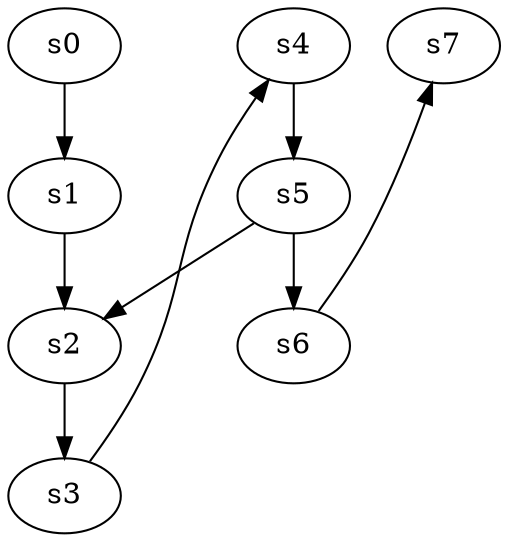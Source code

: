 digraph game_0090_chain_8 {
    s0 [name="s0", player=0];
    s1 [name="s1", player=1];
    s2 [name="s2", player=0];
    s3 [name="s3", player=1, target=1];
    s4 [name="s4", player=0, target=1];
    s5 [name="s5", player=1];
    s6 [name="s6", player=0];
    s7 [name="s7", player=1];

    s0 -> s1;
    s1 -> s2;
    s2 -> s3;
    s3 -> s4 [constraint="time % 4 == 2"];
    s4 -> s5;
    s5 -> s6;
    s6 -> s7 [constraint="time == 4 || time == 11 || time == 13 || time == 17 || time == 18"];
    s5 -> s2 [constraint="!(time % 3 == 0)"];
}
